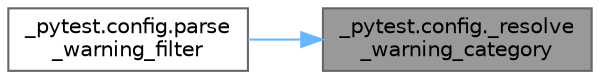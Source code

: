 digraph "_pytest.config._resolve_warning_category"
{
 // LATEX_PDF_SIZE
  bgcolor="transparent";
  edge [fontname=Helvetica,fontsize=10,labelfontname=Helvetica,labelfontsize=10];
  node [fontname=Helvetica,fontsize=10,shape=box,height=0.2,width=0.4];
  rankdir="RL";
  Node1 [id="Node000001",label="_pytest.config._resolve\l_warning_category",height=0.2,width=0.4,color="gray40", fillcolor="grey60", style="filled", fontcolor="black",tooltip=" "];
  Node1 -> Node2 [id="edge1_Node000001_Node000002",dir="back",color="steelblue1",style="solid",tooltip=" "];
  Node2 [id="Node000002",label="_pytest.config.parse\l_warning_filter",height=0.2,width=0.4,color="grey40", fillcolor="white", style="filled",URL="$namespace__pytest_1_1config.html#a0754a6f38d3c7c2e9c0010ba1b8f95d7",tooltip=" "];
}

